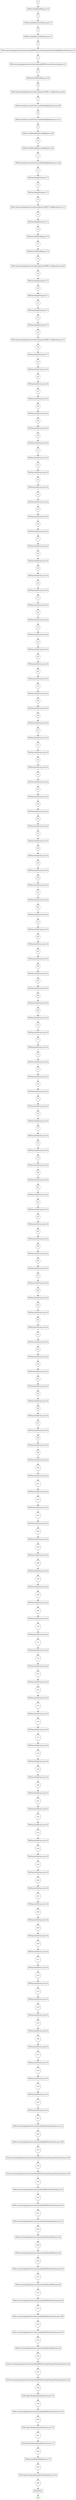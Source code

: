 digraph jpf_state_space {
/* searchAdvanced(0, Thd0:java/util/AbstractCollection.java:37, true) */
/* searchAdvanced(1, Thd0:java/util/HashMap.java:79, true) */
  st0 -> tr0;
  tr0 [label="Thd0:java/util/HashMap.java:79",shape=box]
  tr0 -> st1;  st0 [label="0",shape=circle,color=black];
/* searchAdvanced(2, Thd0:java/util/AbstractCollection.java:37, true) */
  st1 -> tr1;
  tr1 [label="Thd0:java/util/AbstractCollection.java:37",shape=box]
  tr1 -> st2;  st1 [label="1",shape=circle,color=black];
/* searchAdvanced(3, Thd0:java/util/AbstractCollection.java:37, true) */
  st2 -> tr2;
  tr2 [label="Thd0:java/util/AbstractCollection.java:37",shape=box]
  tr2 -> st3;  st2 [label="2",shape=circle,color=black];
/* searchAdvanced(4, Thd0:com/sun/org/apache/xerces/internal/impl/XMLDocumentFragmentScannerImpl$ElementStack2.java:45, true) */
  st3 -> tr3;
  tr3 [label="Thd0:com/sun/org/apache/xerces/internal/impl/XMLDocumentFragmentScannerImpl$ElementStack2.java:45",shape=box]
  tr3 -> st4;  st3 [label="3",shape=circle,color=black];
/* searchAdvanced(5, Thd0:com/sun/org/apache/xerces/internal/impl/XMLDocumentScannerImpl.java:31, true) */
  st4 -> tr4;
  tr4 [label="Thd0:com/sun/org/apache/xerces/internal/impl/XMLDocumentScannerImpl.java:31",shape=box]
  tr4 -> st5;  st4 [label="4",shape=circle,color=black];
/* searchAdvanced(6, Thd0:java/util/HashMap.java:102, true) */
  st5 -> tr5;
  tr5 [label="Thd0:java/util/HashMap.java:102",shape=box]
  tr5 -> st6;  st5 [label="5",shape=circle,color=black];
/* searchAdvanced(7, Thd0:com/sun/org/apache/xerces/internal/parsers/XML11Configuration.java:95, true) */
  st6 -> tr6;
  tr6 [label="Thd0:com/sun/org/apache/xerces/internal/parsers/XML11Configuration.java:95",shape=box]
  tr6 -> st7;  st6 [label="6",shape=circle,color=black];
/* searchAdvanced(8, Thd0:java/util/concurrent/ConcurrentHashMap$Segment.java:228, true) */
  st7 -> tr7;
  tr7 [label="Thd0:java/util/concurrent/ConcurrentHashMap$Segment.java:228",shape=box]
  tr7 -> st8;  st7 [label="7",shape=circle,color=black];
/* searchAdvanced(9, Thd0:java/util/concurrent/ConcurrentHashMap$Segment.java:121, true) */
  st8 -> tr8;
  tr8 [label="Thd0:java/util/concurrent/ConcurrentHashMap$Segment.java:121",shape=box]
  tr8 -> st9;  st8 [label="8",shape=circle,color=black];
/* searchAdvanced(10, Thd0:sun/util/locale/BaseLocale$Key.java:106, true) */
  st9 -> tr9;
  tr9 [label="Thd0:sun/util/locale/BaseLocale$Key.java:106",shape=box]
  tr9 -> st10;  st9 [label="9",shape=circle,color=black];
/* searchAdvanced(11, Thd0:sun/util/locale/BaseLocale$Key.java:106, true) */
  st10 -> tr10;
  tr10 [label="Thd0:sun/util/locale/BaseLocale$Key.java:106",shape=box]
  tr10 -> st11;  st10 [label="10",shape=circle,color=black];
/* searchAdvanced(12, Thd0:java/util/concurrent/ConcurrentHashMap$Segment.java:228, true) */
  st11 -> tr11;
  tr11 [label="Thd0:java/util/concurrent/ConcurrentHashMap$Segment.java:228",shape=box]
  tr11 -> st12;  st11 [label="11",shape=circle,color=black];
/* searchAdvanced(13, Thd0:java/lang/String.java:71, true) */
  st12 -> tr12;
  tr12 [label="Thd0:java/lang/String.java:71",shape=box]
  tr12 -> st13;  st12 [label="12",shape=circle,color=black];
/* searchAdvanced(14, Thd0:java/lang/String.java:71, true) */
  st13 -> tr13;
  tr13 [label="Thd0:java/lang/String.java:71",shape=box]
  tr13 -> st14;  st13 [label="13",shape=circle,color=black];
/* searchAdvanced(15, Thd0:com/sun/org/apache/xerces/internal/parsers/XML11Configuration.java:111, true) */
  st14 -> tr14;
  tr14 [label="Thd0:com/sun/org/apache/xerces/internal/parsers/XML11Configuration.java:111",shape=box]
  tr14 -> st15;  st14 [label="14",shape=circle,color=black];
/* searchAdvanced(16, Thd0:java/lang/String.java:71, true) */
  st15 -> tr15;
  tr15 [label="Thd0:java/lang/String.java:71",shape=box]
  tr15 -> st16;  st15 [label="15",shape=circle,color=black];
/* searchAdvanced(17, Thd0:java/util/HashMap.java:74, true) */
  st16 -> tr16;
  tr16 [label="Thd0:java/util/HashMap.java:74",shape=box]
  tr16 -> st17;  st16 [label="16",shape=circle,color=black];
/* searchAdvanced(18, Thd0:java/util/HashMap.java:74, true) */
  st17 -> tr17;
  tr17 [label="Thd0:java/util/HashMap.java:74",shape=box]
  tr17 -> st18;  st17 [label="17",shape=circle,color=black];
/* searchAdvanced(19, Thd0:com/sun/org/apache/xerces/internal/parsers/XML11Configuration.java:65, true) */
  st18 -> tr18;
  tr18 [label="Thd0:com/sun/org/apache/xerces/internal/parsers/XML11Configuration.java:65",shape=box]
  tr18 -> st19;  st18 [label="18",shape=circle,color=black];
/* searchAdvanced(20, Thd0:java/lang/String.java:71, true) */
  st19 -> tr19;
  tr19 [label="Thd0:java/lang/String.java:71",shape=box]
  tr19 -> st20;  st19 [label="19",shape=circle,color=black];
/* searchAdvanced(21, Thd0:java/lang/String.java:71, true) */
  st20 -> tr20;
  tr20 [label="Thd0:java/lang/String.java:71",shape=box]
  tr20 -> st21;  st20 [label="20",shape=circle,color=black];
/* searchAdvanced(22, Thd0:java/lang/String.java:71, true) */
  st21 -> tr21;
  tr21 [label="Thd0:java/lang/String.java:71",shape=box]
  tr21 -> st22;  st21 [label="21",shape=circle,color=black];
/* searchAdvanced(23, Thd0:java/lang/String.java:71, true) */
  st22 -> tr22;
  tr22 [label="Thd0:java/lang/String.java:71",shape=box]
  tr22 -> st23;  st22 [label="22",shape=circle,color=black];
/* searchAdvanced(24, Thd0:com/sun/org/apache/xerces/internal/parsers/XML11Configuration.java:37, true) */
  st23 -> tr23;
  tr23 [label="Thd0:com/sun/org/apache/xerces/internal/parsers/XML11Configuration.java:37",shape=box]
  tr23 -> st24;  st23 [label="23",shape=circle,color=black];
/* searchAdvanced(25, Thd0:java/lang/String.java:71, true) */
  st24 -> tr24;
  tr24 [label="Thd0:java/lang/String.java:71",shape=box]
  tr24 -> st25;  st24 [label="24",shape=circle,color=black];
/* searchAdvanced(26, Thd0:java/util/Arrays.java:24, true) */
  st25 -> tr25;
  tr25 [label="Thd0:java/util/Arrays.java:24",shape=box]
  tr25 -> st26;  st25 [label="25",shape=circle,color=black];
/* searchAdvanced(27, Thd0:java/util/Arrays.java:24, true) */
  st26 -> tr26;
  tr26 [label="Thd0:java/util/Arrays.java:24",shape=box]
  tr26 -> st27;  st26 [label="26",shape=circle,color=black];
/* searchAdvanced(28, Thd0:java/util/Arrays.java:24, true) */
  st27 -> tr27;
  tr27 [label="Thd0:java/util/Arrays.java:24",shape=box]
  tr27 -> st28;  st27 [label="27",shape=circle,color=black];
/* searchAdvanced(29, Thd0:java/util/Arrays.java:24, true) */
  st28 -> tr28;
  tr28 [label="Thd0:java/util/Arrays.java:24",shape=box]
  tr28 -> st29;  st28 [label="28",shape=circle,color=black];
/* searchAdvanced(30, Thd0:java/util/Arrays.java:24, true) */
  st29 -> tr29;
  tr29 [label="Thd0:java/util/Arrays.java:24",shape=box]
  tr29 -> st30;  st29 [label="29",shape=circle,color=black];
/* searchAdvanced(31, Thd0:java/util/Arrays.java:24, true) */
  st30 -> tr30;
  tr30 [label="Thd0:java/util/Arrays.java:24",shape=box]
  tr30 -> st31;  st30 [label="30",shape=circle,color=black];
/* searchAdvanced(32, Thd0:java/util/Arrays.java:24, true) */
  st31 -> tr31;
  tr31 [label="Thd0:java/util/Arrays.java:24",shape=box]
  tr31 -> st32;  st31 [label="31",shape=circle,color=black];
/* searchAdvanced(33, Thd0:java/util/Arrays.java:24, true) */
  st32 -> tr32;
  tr32 [label="Thd0:java/util/Arrays.java:24",shape=box]
  tr32 -> st33;  st32 [label="32",shape=circle,color=black];
/* searchAdvanced(34, Thd0:java/util/Arrays.java:24, true) */
  st33 -> tr33;
  tr33 [label="Thd0:java/util/Arrays.java:24",shape=box]
  tr33 -> st34;  st33 [label="33",shape=circle,color=black];
/* searchAdvanced(35, Thd0:java/util/Arrays.java:24, true) */
  st34 -> tr34;
  tr34 [label="Thd0:java/util/Arrays.java:24",shape=box]
  tr34 -> st35;  st34 [label="34",shape=circle,color=black];
/* searchAdvanced(36, Thd0:java/util/Arrays.java:24, true) */
  st35 -> tr35;
  tr35 [label="Thd0:java/util/Arrays.java:24",shape=box]
  tr35 -> st36;  st35 [label="35",shape=circle,color=black];
/* searchAdvanced(37, Thd0:java/util/Arrays.java:24, true) */
  st36 -> tr36;
  tr36 [label="Thd0:java/util/Arrays.java:24",shape=box]
  tr36 -> st37;  st36 [label="36",shape=circle,color=black];
/* searchAdvanced(38, Thd0:java/util/Arrays.java:24, true) */
  st37 -> tr37;
  tr37 [label="Thd0:java/util/Arrays.java:24",shape=box]
  tr37 -> st38;  st37 [label="37",shape=circle,color=black];
/* searchAdvanced(39, Thd0:java/util/Arrays.java:24, true) */
  st38 -> tr38;
  tr38 [label="Thd0:java/util/Arrays.java:24",shape=box]
  tr38 -> st39;  st38 [label="38",shape=circle,color=black];
/* searchAdvanced(40, Thd0:java/util/Arrays.java:24, true) */
  st39 -> tr39;
  tr39 [label="Thd0:java/util/Arrays.java:24",shape=box]
  tr39 -> st40;  st39 [label="39",shape=circle,color=black];
/* searchAdvanced(41, Thd0:java/util/Arrays.java:24, true) */
  st40 -> tr40;
  tr40 [label="Thd0:java/util/Arrays.java:24",shape=box]
  tr40 -> st41;  st40 [label="40",shape=circle,color=black];
/* searchAdvanced(42, Thd0:java/util/Arrays.java:24, true) */
  st41 -> tr41;
  tr41 [label="Thd0:java/util/Arrays.java:24",shape=box]
  tr41 -> st42;  st41 [label="41",shape=circle,color=black];
/* searchAdvanced(43, Thd0:java/util/Arrays.java:24, true) */
  st42 -> tr42;
  tr42 [label="Thd0:java/util/Arrays.java:24",shape=box]
  tr42 -> st43;  st42 [label="42",shape=circle,color=black];
/* searchAdvanced(44, Thd0:java/util/Arrays.java:24, true) */
  st43 -> tr43;
  tr43 [label="Thd0:java/util/Arrays.java:24",shape=box]
  tr43 -> st44;  st43 [label="43",shape=circle,color=black];
/* searchAdvanced(45, Thd0:java/util/Arrays.java:24, true) */
  st44 -> tr44;
  tr44 [label="Thd0:java/util/Arrays.java:24",shape=box]
  tr44 -> st45;  st44 [label="44",shape=circle,color=black];
/* searchAdvanced(46, Thd0:java/util/Arrays.java:24, true) */
  st45 -> tr45;
  tr45 [label="Thd0:java/util/Arrays.java:24",shape=box]
  tr45 -> st46;  st45 [label="45",shape=circle,color=black];
/* searchAdvanced(47, Thd0:java/util/Arrays.java:24, true) */
  st46 -> tr46;
  tr46 [label="Thd0:java/util/Arrays.java:24",shape=box]
  tr46 -> st47;  st46 [label="46",shape=circle,color=black];
/* searchAdvanced(48, Thd0:java/util/Arrays.java:24, true) */
  st47 -> tr47;
  tr47 [label="Thd0:java/util/Arrays.java:24",shape=box]
  tr47 -> st48;  st47 [label="47",shape=circle,color=black];
/* searchAdvanced(49, Thd0:java/util/Arrays.java:24, true) */
  st48 -> tr48;
  tr48 [label="Thd0:java/util/Arrays.java:24",shape=box]
  tr48 -> st49;  st48 [label="48",shape=circle,color=black];
/* searchAdvanced(50, Thd0:java/util/Arrays.java:24, true) */
  st49 -> tr49;
  tr49 [label="Thd0:java/util/Arrays.java:24",shape=box]
  tr49 -> st50;  st49 [label="49",shape=circle,color=black];
/* searchAdvanced(51, Thd0:java/util/Arrays.java:24, true) */
  st50 -> tr50;
  tr50 [label="Thd0:java/util/Arrays.java:24",shape=box]
  tr50 -> st51;  st50 [label="50",shape=circle,color=black];
/* searchAdvanced(52, Thd0:java/util/Arrays.java:24, true) */
  st51 -> tr51;
  tr51 [label="Thd0:java/util/Arrays.java:24",shape=box]
  tr51 -> st52;  st51 [label="51",shape=circle,color=black];
/* searchAdvanced(53, Thd0:java/util/Arrays.java:24, true) */
  st52 -> tr52;
  tr52 [label="Thd0:java/util/Arrays.java:24",shape=box]
  tr52 -> st53;  st52 [label="52",shape=circle,color=black];
/* searchAdvanced(54, Thd0:java/util/Arrays.java:24, true) */
  st53 -> tr53;
  tr53 [label="Thd0:java/util/Arrays.java:24",shape=box]
  tr53 -> st54;  st53 [label="53",shape=circle,color=black];
/* searchAdvanced(55, Thd0:java/util/Arrays.java:24, true) */
  st54 -> tr54;
  tr54 [label="Thd0:java/util/Arrays.java:24",shape=box]
  tr54 -> st55;  st54 [label="54",shape=circle,color=black];
/* searchAdvanced(56, Thd0:java/util/Arrays.java:24, true) */
  st55 -> tr55;
  tr55 [label="Thd0:java/util/Arrays.java:24",shape=box]
  tr55 -> st56;  st55 [label="55",shape=circle,color=black];
/* searchAdvanced(57, Thd0:java/util/Arrays.java:24, true) */
  st56 -> tr56;
  tr56 [label="Thd0:java/util/Arrays.java:24",shape=box]
  tr56 -> st57;  st56 [label="56",shape=circle,color=black];
/* searchAdvanced(58, Thd0:java/util/Arrays.java:24, true) */
  st57 -> tr57;
  tr57 [label="Thd0:java/util/Arrays.java:24",shape=box]
  tr57 -> st58;  st57 [label="57",shape=circle,color=black];
/* searchAdvanced(59, Thd0:java/util/Arrays.java:24, true) */
  st58 -> tr58;
  tr58 [label="Thd0:java/util/Arrays.java:24",shape=box]
  tr58 -> st59;  st58 [label="58",shape=circle,color=black];
/* searchAdvanced(60, Thd0:java/util/Arrays.java:24, true) */
  st59 -> tr59;
  tr59 [label="Thd0:java/util/Arrays.java:24",shape=box]
  tr59 -> st60;  st59 [label="59",shape=circle,color=black];
/* searchAdvanced(61, Thd0:java/util/Arrays.java:24, true) */
  st60 -> tr60;
  tr60 [label="Thd0:java/util/Arrays.java:24",shape=box]
  tr60 -> st61;  st60 [label="60",shape=circle,color=black];
/* searchAdvanced(62, Thd0:java/util/Arrays.java:24, true) */
  st61 -> tr61;
  tr61 [label="Thd0:java/util/Arrays.java:24",shape=box]
  tr61 -> st62;  st61 [label="61",shape=circle,color=black];
/* searchAdvanced(63, Thd0:java/util/Arrays.java:24, true) */
  st62 -> tr62;
  tr62 [label="Thd0:java/util/Arrays.java:24",shape=box]
  tr62 -> st63;  st62 [label="62",shape=circle,color=black];
/* searchAdvanced(64, Thd0:java/util/Arrays.java:24, true) */
  st63 -> tr63;
  tr63 [label="Thd0:java/util/Arrays.java:24",shape=box]
  tr63 -> st64;  st63 [label="63",shape=circle,color=black];
/* searchAdvanced(65, Thd0:java/util/Arrays.java:24, true) */
  st64 -> tr64;
  tr64 [label="Thd0:java/util/Arrays.java:24",shape=box]
  tr64 -> st65;  st64 [label="64",shape=circle,color=black];
/* searchAdvanced(66, Thd0:java/util/Arrays.java:24, true) */
  st65 -> tr65;
  tr65 [label="Thd0:java/util/Arrays.java:24",shape=box]
  tr65 -> st66;  st65 [label="65",shape=circle,color=black];
/* searchAdvanced(67, Thd0:java/util/Arrays.java:24, true) */
  st66 -> tr66;
  tr66 [label="Thd0:java/util/Arrays.java:24",shape=box]
  tr66 -> st67;  st66 [label="66",shape=circle,color=black];
/* searchAdvanced(68, Thd0:java/util/Arrays.java:24, true) */
  st67 -> tr67;
  tr67 [label="Thd0:java/util/Arrays.java:24",shape=box]
  tr67 -> st68;  st67 [label="67",shape=circle,color=black];
/* searchAdvanced(69, Thd0:java/util/Arrays.java:24, true) */
  st68 -> tr68;
  tr68 [label="Thd0:java/util/Arrays.java:24",shape=box]
  tr68 -> st69;  st68 [label="68",shape=circle,color=black];
/* searchAdvanced(70, Thd0:java/util/Arrays.java:24, true) */
  st69 -> tr69;
  tr69 [label="Thd0:java/util/Arrays.java:24",shape=box]
  tr69 -> st70;  st69 [label="69",shape=circle,color=black];
/* searchAdvanced(71, Thd0:java/util/Arrays.java:24, true) */
  st70 -> tr70;
  tr70 [label="Thd0:java/util/Arrays.java:24",shape=box]
  tr70 -> st71;  st70 [label="70",shape=circle,color=black];
/* searchAdvanced(72, Thd0:java/util/Arrays.java:24, true) */
  st71 -> tr71;
  tr71 [label="Thd0:java/util/Arrays.java:24",shape=box]
  tr71 -> st72;  st71 [label="71",shape=circle,color=black];
/* searchAdvanced(73, Thd0:java/util/Arrays.java:24, true) */
  st72 -> tr72;
  tr72 [label="Thd0:java/util/Arrays.java:24",shape=box]
  tr72 -> st73;  st72 [label="72",shape=circle,color=black];
/* searchAdvanced(74, Thd0:java/util/Arrays.java:24, true) */
  st73 -> tr73;
  tr73 [label="Thd0:java/util/Arrays.java:24",shape=box]
  tr73 -> st74;  st73 [label="73",shape=circle,color=black];
/* searchAdvanced(75, Thd0:java/util/Arrays.java:24, true) */
  st74 -> tr74;
  tr74 [label="Thd0:java/util/Arrays.java:24",shape=box]
  tr74 -> st75;  st74 [label="74",shape=circle,color=black];
/* searchAdvanced(76, Thd0:java/util/Arrays.java:24, true) */
  st75 -> tr75;
  tr75 [label="Thd0:java/util/Arrays.java:24",shape=box]
  tr75 -> st76;  st75 [label="75",shape=circle,color=black];
/* searchAdvanced(77, Thd0:java/util/Arrays.java:24, true) */
  st76 -> tr76;
  tr76 [label="Thd0:java/util/Arrays.java:24",shape=box]
  tr76 -> st77;  st76 [label="76",shape=circle,color=black];
/* searchAdvanced(78, Thd0:java/util/Arrays.java:24, true) */
  st77 -> tr77;
  tr77 [label="Thd0:java/util/Arrays.java:24",shape=box]
  tr77 -> st78;  st77 [label="77",shape=circle,color=black];
/* searchAdvanced(79, Thd0:java/util/Arrays.java:24, true) */
  st78 -> tr78;
  tr78 [label="Thd0:java/util/Arrays.java:24",shape=box]
  tr78 -> st79;  st78 [label="78",shape=circle,color=black];
/* searchAdvanced(80, Thd0:java/util/Arrays.java:24, true) */
  st79 -> tr79;
  tr79 [label="Thd0:java/util/Arrays.java:24",shape=box]
  tr79 -> st80;  st79 [label="79",shape=circle,color=black];
/* searchAdvanced(81, Thd0:java/util/Arrays.java:24, true) */
  st80 -> tr80;
  tr80 [label="Thd0:java/util/Arrays.java:24",shape=box]
  tr80 -> st81;  st80 [label="80",shape=circle,color=black];
/* searchAdvanced(82, Thd0:java/util/Arrays.java:24, true) */
  st81 -> tr81;
  tr81 [label="Thd0:java/util/Arrays.java:24",shape=box]
  tr81 -> st82;  st81 [label="81",shape=circle,color=black];
/* searchAdvanced(83, Thd0:java/util/Arrays.java:24, true) */
  st82 -> tr82;
  tr82 [label="Thd0:java/util/Arrays.java:24",shape=box]
  tr82 -> st83;  st82 [label="82",shape=circle,color=black];
/* searchAdvanced(84, Thd0:java/util/Arrays.java:24, true) */
  st83 -> tr83;
  tr83 [label="Thd0:java/util/Arrays.java:24",shape=box]
  tr83 -> st84;  st83 [label="83",shape=circle,color=black];
/* searchAdvanced(85, Thd0:java/util/Arrays.java:24, true) */
  st84 -> tr84;
  tr84 [label="Thd0:java/util/Arrays.java:24",shape=box]
  tr84 -> st85;  st84 [label="84",shape=circle,color=black];
/* searchAdvanced(86, Thd0:java/util/Arrays.java:24, true) */
  st85 -> tr85;
  tr85 [label="Thd0:java/util/Arrays.java:24",shape=box]
  tr85 -> st86;  st85 [label="85",shape=circle,color=black];
/* searchAdvanced(87, Thd0:java/util/Arrays.java:24, true) */
  st86 -> tr86;
  tr86 [label="Thd0:java/util/Arrays.java:24",shape=box]
  tr86 -> st87;  st86 [label="86",shape=circle,color=black];
/* searchAdvanced(88, Thd0:java/util/Arrays.java:24, true) */
  st87 -> tr87;
  tr87 [label="Thd0:java/util/Arrays.java:24",shape=box]
  tr87 -> st88;  st87 [label="87",shape=circle,color=black];
/* searchAdvanced(89, Thd0:java/util/Arrays.java:24, true) */
  st88 -> tr88;
  tr88 [label="Thd0:java/util/Arrays.java:24",shape=box]
  tr88 -> st89;  st88 [label="88",shape=circle,color=black];
/* searchAdvanced(90, Thd0:java/util/Arrays.java:24, true) */
  st89 -> tr89;
  tr89 [label="Thd0:java/util/Arrays.java:24",shape=box]
  tr89 -> st90;  st89 [label="89",shape=circle,color=black];
/* searchAdvanced(91, Thd0:java/util/Arrays.java:24, true) */
  st90 -> tr90;
  tr90 [label="Thd0:java/util/Arrays.java:24",shape=box]
  tr90 -> st91;  st90 [label="90",shape=circle,color=black];
/* searchAdvanced(92, Thd0:java/util/Arrays.java:24, true) */
  st91 -> tr91;
  tr91 [label="Thd0:java/util/Arrays.java:24",shape=box]
  tr91 -> st92;  st91 [label="91",shape=circle,color=black];
/* searchAdvanced(93, Thd0:java/util/Arrays.java:24, true) */
  st92 -> tr92;
  tr92 [label="Thd0:java/util/Arrays.java:24",shape=box]
  tr92 -> st93;  st92 [label="92",shape=circle,color=black];
/* searchAdvanced(94, Thd0:java/util/Arrays.java:24, true) */
  st93 -> tr93;
  tr93 [label="Thd0:java/util/Arrays.java:24",shape=box]
  tr93 -> st94;  st93 [label="93",shape=circle,color=black];
/* searchAdvanced(95, Thd0:java/util/Arrays.java:24, true) */
  st94 -> tr94;
  tr94 [label="Thd0:java/util/Arrays.java:24",shape=box]
  tr94 -> st95;  st94 [label="94",shape=circle,color=black];
/* searchAdvanced(96, Thd0:java/util/Arrays.java:24, true) */
  st95 -> tr95;
  tr95 [label="Thd0:java/util/Arrays.java:24",shape=box]
  tr95 -> st96;  st95 [label="95",shape=circle,color=black];
/* searchAdvanced(97, Thd0:java/util/Arrays.java:24, true) */
  st96 -> tr96;
  tr96 [label="Thd0:java/util/Arrays.java:24",shape=box]
  tr96 -> st97;  st96 [label="96",shape=circle,color=black];
/* searchAdvanced(98, Thd0:java/util/Arrays.java:24, true) */
  st97 -> tr97;
  tr97 [label="Thd0:java/util/Arrays.java:24",shape=box]
  tr97 -> st98;  st97 [label="97",shape=circle,color=black];
/* searchAdvanced(99, Thd0:java/util/Arrays.java:24, true) */
  st98 -> tr98;
  tr98 [label="Thd0:java/util/Arrays.java:24",shape=box]
  tr98 -> st99;  st98 [label="98",shape=circle,color=black];
/* searchAdvanced(100, Thd0:java/util/Arrays.java:24, true) */
  st99 -> tr99;
  tr99 [label="Thd0:java/util/Arrays.java:24",shape=box]
  tr99 -> st100;  st99 [label="99",shape=circle,color=black];
/* searchAdvanced(101, Thd0:java/util/Arrays.java:24, true) */
  st100 -> tr100;
  tr100 [label="Thd0:java/util/Arrays.java:24",shape=box]
  tr100 -> st101;  st100 [label="100",shape=circle,color=black];
/* searchAdvanced(102, Thd0:java/util/Arrays.java:24, true) */
  st101 -> tr101;
  tr101 [label="Thd0:java/util/Arrays.java:24",shape=box]
  tr101 -> st102;  st101 [label="101",shape=circle,color=black];
/* searchAdvanced(103, Thd0:java/util/Arrays.java:24, true) */
  st102 -> tr102;
  tr102 [label="Thd0:java/util/Arrays.java:24",shape=box]
  tr102 -> st103;  st102 [label="102",shape=circle,color=black];
/* searchAdvanced(104, Thd0:java/util/Arrays.java:24, true) */
  st103 -> tr103;
  tr103 [label="Thd0:java/util/Arrays.java:24",shape=box]
  tr103 -> st104;  st103 [label="103",shape=circle,color=black];
/* searchAdvanced(105, Thd0:java/util/Arrays.java:24, true) */
  st104 -> tr104;
  tr104 [label="Thd0:java/util/Arrays.java:24",shape=box]
  tr104 -> st105;  st104 [label="104",shape=circle,color=black];
/* searchAdvanced(106, Thd0:java/util/Arrays.java:24, true) */
  st105 -> tr105;
  tr105 [label="Thd0:java/util/Arrays.java:24",shape=box]
  tr105 -> st106;  st105 [label="105",shape=circle,color=black];
/* searchAdvanced(107, Thd0:java/util/Arrays.java:24, true) */
  st106 -> tr106;
  tr106 [label="Thd0:java/util/Arrays.java:24",shape=box]
  tr106 -> st107;  st106 [label="106",shape=circle,color=black];
/* searchAdvanced(108, Thd0:java/util/Arrays.java:24, true) */
  st107 -> tr107;
  tr107 [label="Thd0:java/util/Arrays.java:24",shape=box]
  tr107 -> st108;  st107 [label="107",shape=circle,color=black];
/* searchAdvanced(109, Thd0:java/util/Arrays.java:24, true) */
  st108 -> tr108;
  tr108 [label="Thd0:java/util/Arrays.java:24",shape=box]
  tr108 -> st109;  st108 [label="108",shape=circle,color=black];
/* searchAdvanced(110, Thd0:java/util/Arrays.java:24, true) */
  st109 -> tr109;
  tr109 [label="Thd0:java/util/Arrays.java:24",shape=box]
  tr109 -> st110;  st109 [label="109",shape=circle,color=black];
/* searchAdvanced(111, Thd0:java/util/Arrays.java:24, true) */
  st110 -> tr110;
  tr110 [label="Thd0:java/util/Arrays.java:24",shape=box]
  tr110 -> st111;  st110 [label="110",shape=circle,color=black];
/* searchAdvanced(112, Thd0:java/util/Arrays.java:24, true) */
  st111 -> tr111;
  tr111 [label="Thd0:java/util/Arrays.java:24",shape=box]
  tr111 -> st112;  st111 [label="111",shape=circle,color=black];
/* searchAdvanced(113, Thd0:java/util/Arrays.java:24, true) */
  st112 -> tr112;
  tr112 [label="Thd0:java/util/Arrays.java:24",shape=box]
  tr112 -> st113;  st112 [label="112",shape=circle,color=black];
/* searchAdvanced(114, Thd0:java/util/Arrays.java:24, true) */
  st113 -> tr113;
  tr113 [label="Thd0:java/util/Arrays.java:24",shape=box]
  tr113 -> st114;  st113 [label="113",shape=circle,color=black];
/* searchAdvanced(115, Thd0:java/util/Arrays.java:24, true) */
  st114 -> tr114;
  tr114 [label="Thd0:java/util/Arrays.java:24",shape=box]
  tr114 -> st115;  st114 [label="114",shape=circle,color=black];
/* searchAdvanced(116, Thd0:java/util/Arrays.java:24, true) */
  st115 -> tr115;
  tr115 [label="Thd0:java/util/Arrays.java:24",shape=box]
  tr115 -> st116;  st115 [label="115",shape=circle,color=black];
/* searchAdvanced(117, Thd0:java/util/Arrays.java:24, true) */
  st116 -> tr116;
  tr116 [label="Thd0:java/util/Arrays.java:24",shape=box]
  tr116 -> st117;  st116 [label="116",shape=circle,color=black];
/* searchAdvanced(118, Thd0:java/util/Arrays.java:24, true) */
  st117 -> tr117;
  tr117 [label="Thd0:java/util/Arrays.java:24",shape=box]
  tr117 -> st118;  st117 [label="117",shape=circle,color=black];
/* searchAdvanced(119, Thd0:java/util/Arrays.java:24, true) */
  st118 -> tr118;
  tr118 [label="Thd0:java/util/Arrays.java:24",shape=box]
  tr118 -> st119;  st118 [label="118",shape=circle,color=black];
/* searchAdvanced(120, Thd0:java/util/Arrays.java:24, true) */
  st119 -> tr119;
  tr119 [label="Thd0:java/util/Arrays.java:24",shape=box]
  tr119 -> st120;  st119 [label="119",shape=circle,color=black];
/* searchAdvanced(121, Thd0:java/util/Arrays.java:24, true) */
  st120 -> tr120;
  tr120 [label="Thd0:java/util/Arrays.java:24",shape=box]
  tr120 -> st121;  st120 [label="120",shape=circle,color=black];
/* searchAdvanced(122, Thd0:java/util/Arrays.java:24, true) */
  st121 -> tr121;
  tr121 [label="Thd0:java/util/Arrays.java:24",shape=box]
  tr121 -> st122;  st121 [label="121",shape=circle,color=black];
/* searchAdvanced(123, Thd0:java/util/Arrays.java:24, true) */
  st122 -> tr122;
  tr122 [label="Thd0:java/util/Arrays.java:24",shape=box]
  tr122 -> st123;  st122 [label="122",shape=circle,color=black];
/* searchAdvanced(124, Thd0:java/util/Arrays.java:24, true) */
  st123 -> tr123;
  tr123 [label="Thd0:java/util/Arrays.java:24",shape=box]
  tr123 -> st124;  st123 [label="123",shape=circle,color=black];
/* searchAdvanced(125, Thd0:java/util/Arrays.java:24, true) */
  st124 -> tr124;
  tr124 [label="Thd0:java/util/Arrays.java:24",shape=box]
  tr124 -> st125;  st124 [label="124",shape=circle,color=black];
/* searchAdvanced(126, Thd0:java/util/Arrays.java:24, true) */
  st125 -> tr125;
  tr125 [label="Thd0:java/util/Arrays.java:24",shape=box]
  tr125 -> st126;  st125 [label="125",shape=circle,color=black];
/* searchAdvanced(127, Thd0:java/util/Arrays.java:24, true) */
  st126 -> tr126;
  tr126 [label="Thd0:java/util/Arrays.java:24",shape=box]
  tr126 -> st127;  st126 [label="126",shape=circle,color=black];
/* searchAdvanced(128, Thd0:java/util/Arrays.java:24, true) */
  st127 -> tr127;
  tr127 [label="Thd0:java/util/Arrays.java:24",shape=box]
  tr127 -> st128;  st127 [label="127",shape=circle,color=black];
/* searchAdvanced(129, Thd0:java/util/Arrays.java:24, true) */
  st128 -> tr128;
  tr128 [label="Thd0:java/util/Arrays.java:24",shape=box]
  tr128 -> st129;  st128 [label="128",shape=circle,color=black];
/* searchAdvanced(130, Thd0:java/util/Arrays.java:24, true) */
  st129 -> tr129;
  tr129 [label="Thd0:java/util/Arrays.java:24",shape=box]
  tr129 -> st130;  st129 [label="129",shape=circle,color=black];
/* searchAdvanced(131, Thd0:java/util/Arrays.java:24, true) */
  st130 -> tr130;
  tr130 [label="Thd0:java/util/Arrays.java:24",shape=box]
  tr130 -> st131;  st130 [label="130",shape=circle,color=black];
/* searchAdvanced(132, Thd0:java/util/Arrays.java:24, true) */
  st131 -> tr131;
  tr131 [label="Thd0:java/util/Arrays.java:24",shape=box]
  tr131 -> st132;  st131 [label="131",shape=circle,color=black];
/* searchAdvanced(133, Thd0:java/util/Arrays.java:24, true) */
  st132 -> tr132;
  tr132 [label="Thd0:java/util/Arrays.java:24",shape=box]
  tr132 -> st133;  st132 [label="132",shape=circle,color=black];
/* searchAdvanced(134, Thd0:java/util/Arrays.java:24, true) */
  st133 -> tr133;
  tr133 [label="Thd0:java/util/Arrays.java:24",shape=box]
  tr133 -> st134;  st133 [label="133",shape=circle,color=black];
/* searchAdvanced(135, Thd0:java/util/Arrays.java:24, true) */
  st134 -> tr134;
  tr134 [label="Thd0:java/util/Arrays.java:24",shape=box]
  tr134 -> st135;  st134 [label="134",shape=circle,color=black];
/* searchAdvanced(136, Thd0:java/util/Arrays.java:24, true) */
  st135 -> tr135;
  tr135 [label="Thd0:java/util/Arrays.java:24",shape=box]
  tr135 -> st136;  st135 [label="135",shape=circle,color=black];
/* searchAdvanced(137, Thd0:java/util/Arrays.java:24, true) */
  st136 -> tr136;
  tr136 [label="Thd0:java/util/Arrays.java:24",shape=box]
  tr136 -> st137;  st136 [label="136",shape=circle,color=black];
/* searchAdvanced(138, Thd0:java/util/Arrays.java:24, true) */
  st137 -> tr137;
  tr137 [label="Thd0:java/util/Arrays.java:24",shape=box]
  tr137 -> st138;  st137 [label="137",shape=circle,color=black];
/* searchAdvanced(139, Thd0:java/util/Arrays.java:24, true) */
  st138 -> tr138;
  tr138 [label="Thd0:java/util/Arrays.java:24",shape=box]
  tr138 -> st139;  st138 [label="138",shape=circle,color=black];
/* searchAdvanced(140, Thd0:java/util/Arrays.java:24, true) */
  st139 -> tr139;
  tr139 [label="Thd0:java/util/Arrays.java:24",shape=box]
  tr139 -> st140;  st139 [label="139",shape=circle,color=black];
/* searchAdvanced(141, Thd0:java/util/Arrays.java:24, true) */
  st140 -> tr140;
  tr140 [label="Thd0:java/util/Arrays.java:24",shape=box]
  tr140 -> st141;  st140 [label="140",shape=circle,color=black];
/* searchAdvanced(142, Thd0:com/sun/org/apache/xerces/internal/util/NamespaceSupport.java:33, true) */
  st141 -> tr141;
  tr141 [label="Thd0:com/sun/org/apache/xerces/internal/util/NamespaceSupport.java:33",shape=box]
  tr141 -> st142;  st141 [label="141",shape=circle,color=black];
/* searchAdvanced(143, Thd0:com/sun/org/apache/xerces/internal/impl/XMLEntityScanner.java:380, true) */
  st142 -> tr142;
  tr142 [label="Thd0:com/sun/org/apache/xerces/internal/impl/XMLEntityScanner.java:380",shape=box]
  tr142 -> st143;  st142 [label="142",shape=circle,color=black];
/* searchAdvanced(144, Thd0:com/sun/org/apache/xerces/internal/impl/XMLDocumentFragmentScannerImpl.java:249, true) */
  st143 -> tr143;
  tr143 [label="Thd0:com/sun/org/apache/xerces/internal/impl/XMLDocumentFragmentScannerImpl.java:249",shape=box]
  tr143 -> st144;  st143 [label="143",shape=circle,color=black];
/* searchAdvanced(145, Thd0:com/sun/org/apache/xerces/internal/impl/XMLDocumentFragmentScannerImpl.java:249, true) */
  st144 -> tr144;
  tr144 [label="Thd0:com/sun/org/apache/xerces/internal/impl/XMLDocumentFragmentScannerImpl.java:249",shape=box]
  tr144 -> st145;  st144 [label="144",shape=circle,color=black];
/* searchAdvanced(146, Thd0:com/sun/org/apache/xerces/internal/util/XMLAttributesImpl.java:46, true) */
  st145 -> tr145;
  tr145 [label="Thd0:com/sun/org/apache/xerces/internal/util/XMLAttributesImpl.java:46",shape=box]
  tr145 -> st146;  st145 [label="145",shape=circle,color=black];
/* searchAdvanced(147, Thd0:com/sun/org/apache/xerces/internal/impl/XMLEntityScanner.java:632, true) */
  st146 -> tr146;
  tr146 [label="Thd0:com/sun/org/apache/xerces/internal/impl/XMLEntityScanner.java:632",shape=box]
  tr146 -> st147;  st146 [label="146",shape=circle,color=black];
/* searchAdvanced(148, Thd0:com/sun/org/apache/xerces/internal/util/NamespaceSupport.java:33, true) */
  st147 -> tr147;
  tr147 [label="Thd0:com/sun/org/apache/xerces/internal/util/NamespaceSupport.java:33",shape=box]
  tr147 -> st148;  st147 [label="147",shape=circle,color=black];
/* searchAdvanced(149, Thd0:com/sun/org/apache/xerces/internal/util/SymbolTable.java:29, true) */
  st148 -> tr148;
  tr148 [label="Thd0:com/sun/org/apache/xerces/internal/util/SymbolTable.java:29",shape=box]
  tr148 -> st149;  st148 [label="148",shape=circle,color=black];
/* searchAdvanced(150, Thd0:com/sun/org/apache/xerces/internal/util/SymbolTable.java:84, true) */
  st149 -> tr149;
  tr149 [label="Thd0:com/sun/org/apache/xerces/internal/util/SymbolTable.java:84",shape=box]
  tr149 -> st150;  st149 [label="149",shape=circle,color=black];
/* searchAdvanced(151, Thd0:com/sun/org/apache/xerces/internal/impl/XMLEntityScanner.java:632, true) */
  st150 -> tr150;
  tr150 [label="Thd0:com/sun/org/apache/xerces/internal/impl/XMLEntityScanner.java:632",shape=box]
  tr150 -> st151;  st150 [label="150",shape=circle,color=black];
/* searchAdvanced(152, Thd0:com/sun/org/apache/xerces/internal/util/SymbolTable.java:84, true) */
  st151 -> tr151;
  tr151 [label="Thd0:com/sun/org/apache/xerces/internal/util/SymbolTable.java:84",shape=box]
  tr151 -> st152;  st151 [label="151",shape=circle,color=black];
/* searchAdvanced(153, Thd0:com/sun/org/apache/xerces/internal/impl/XMLEntityScanner.java:68, true) */
  st152 -> tr152;
  tr152 [label="Thd0:com/sun/org/apache/xerces/internal/impl/XMLEntityScanner.java:68",shape=box]
  tr152 -> st153;  st152 [label="152",shape=circle,color=black];
/* searchAdvanced(154, Thd0:com/sun/org/apache/xerces/internal/impl/XMLEntityScanner.java:380, true) */
  st153 -> tr153;
  tr153 [label="Thd0:com/sun/org/apache/xerces/internal/impl/XMLEntityScanner.java:380",shape=box]
  tr153 -> st154;  st153 [label="153",shape=circle,color=black];
/* searchAdvanced(155, Thd0:com/sun/org/apache/xerces/internal/impl/XMLEntityScanner.java:632, true) */
  st154 -> tr154;
  tr154 [label="Thd0:com/sun/org/apache/xerces/internal/impl/XMLEntityScanner.java:632",shape=box]
  tr154 -> st155;  st154 [label="154",shape=circle,color=black];
/* searchAdvanced(156, Thd0:com/sun/org/apache/xerces/internal/util/SymbolTable.java:29, true) */
  st155 -> tr155;
  tr155 [label="Thd0:com/sun/org/apache/xerces/internal/util/SymbolTable.java:29",shape=box]
  tr155 -> st156;  st155 [label="155",shape=circle,color=black];
/* searchAdvanced(157, Thd0:com/sun/org/apache/xerces/internal/impl/XMLDocumentFragmentScannerImpl.java:249, true) */
  st156 -> tr156;
  tr156 [label="Thd0:com/sun/org/apache/xerces/internal/impl/XMLDocumentFragmentScannerImpl.java:249",shape=box]
  tr156 -> st157;  st156 [label="156",shape=circle,color=black];
/* searchAdvanced(158, Thd0:com/sun/org/apache/xerces/internal/impl/XMLDocumentFragmentScannerImpl.java:249, true) */
  st157 -> tr157;
  tr157 [label="Thd0:com/sun/org/apache/xerces/internal/impl/XMLDocumentFragmentScannerImpl.java:249",shape=box]
  tr157 -> st158;  st157 [label="157",shape=circle,color=black];
/* searchAdvanced(159, Thd0:org/csrdu/apex/policy/Expression.java:75, true) */
  st158 -> tr158;
  tr158 [label="Thd0:org/csrdu/apex/policy/Expression.java:75",shape=box]
  tr158 -> st159;  st158 [label="158",shape=circle,color=black];
/* searchAdvanced(160, Thd0:com/sun/org/apache/xerces/internal/impl/XMLEntityScanner.java:524, true) */
  st159 -> tr159;
  tr159 [label="Thd0:com/sun/org/apache/xerces/internal/impl/XMLEntityScanner.java:524",shape=box]
  tr159 -> st160;  st159 [label="159",shape=circle,color=black];
/* searchAdvanced(161, Thd0:org/csrdu/apex/policy/Expression.java:75, true) */
  st160 -> tr160;
  tr160 [label="Thd0:org/csrdu/apex/policy/Expression.java:75",shape=box]
  tr160 -> st161;  st160 [label="160",shape=circle,color=black];
/* searchAdvanced(162, Thd0:org/csrdu/apex/policy/Expression.java:151, true) */
  st161 -> tr161;
  tr161 [label="Thd0:org/csrdu/apex/policy/Expression.java:151",shape=box]
  tr161 -> st162;  st161 [label="161",shape=circle,color=black];
/* searchAdvanced(163, Thd0:java/io/BufferedReader.java:172, true) */
  st162 -> tr162;
  tr162 [label="Thd0:java/io/BufferedReader.java:172",shape=box]
  tr162 -> st163;  st162 [label="162",shape=circle,color=black];
/* searchAdvanced(164, Thd0:org/csrdu/apex/policy/ApexPackagePolicy.java:332, true) */
  st163 -> tr163;
  tr163 [label="Thd0:org/csrdu/apex/policy/ApexPackagePolicy.java:332",shape=box]
  tr163 -> st164;  st163 [label="163",shape=circle,color=black];
/* searchAdvanced(165, Thd0:[VM]:3, false) */
  st164 -> tr164;
  tr164 [label="Thd0:[VM]:3",shape=box]
  tr164 -> st165;  st164 [label="164",shape=circle,color=black];
  st165 [label="165",shape=egg,color=green];
/* searchBacktracked(gov.nasa.jpf.listener.StateSpaceDot$StateInformation@16fb9fd) */
/* searchBacktracked(gov.nasa.jpf.listener.StateSpaceDot$StateInformation@16fb9fd) */
/* searchBacktracked(gov.nasa.jpf.listener.StateSpaceDot$StateInformation@16fb9fd) */
/* searchBacktracked(gov.nasa.jpf.listener.StateSpaceDot$StateInformation@16fb9fd) */
/* searchBacktracked(gov.nasa.jpf.listener.StateSpaceDot$StateInformation@16fb9fd) */
/* searchBacktracked(gov.nasa.jpf.listener.StateSpaceDot$StateInformation@16fb9fd) */
/* searchBacktracked(gov.nasa.jpf.listener.StateSpaceDot$StateInformation@16fb9fd) */
/* searchBacktracked(gov.nasa.jpf.listener.StateSpaceDot$StateInformation@16fb9fd) */
/* searchBacktracked(gov.nasa.jpf.listener.StateSpaceDot$StateInformation@16fb9fd) */
/* searchBacktracked(gov.nasa.jpf.listener.StateSpaceDot$StateInformation@16fb9fd) */
/* searchBacktracked(gov.nasa.jpf.listener.StateSpaceDot$StateInformation@16fb9fd) */
/* searchBacktracked(gov.nasa.jpf.listener.StateSpaceDot$StateInformation@16fb9fd) */
/* searchBacktracked(gov.nasa.jpf.listener.StateSpaceDot$StateInformation@16fb9fd) */
/* searchBacktracked(gov.nasa.jpf.listener.StateSpaceDot$StateInformation@16fb9fd) */
/* searchBacktracked(gov.nasa.jpf.listener.StateSpaceDot$StateInformation@16fb9fd) */
/* searchBacktracked(gov.nasa.jpf.listener.StateSpaceDot$StateInformation@16fb9fd) */
/* searchBacktracked(gov.nasa.jpf.listener.StateSpaceDot$StateInformation@16fb9fd) */
/* searchBacktracked(gov.nasa.jpf.listener.StateSpaceDot$StateInformation@16fb9fd) */
/* searchBacktracked(gov.nasa.jpf.listener.StateSpaceDot$StateInformation@16fb9fd) */
/* searchBacktracked(gov.nasa.jpf.listener.StateSpaceDot$StateInformation@16fb9fd) */
/* searchBacktracked(gov.nasa.jpf.listener.StateSpaceDot$StateInformation@16fb9fd) */
/* searchBacktracked(gov.nasa.jpf.listener.StateSpaceDot$StateInformation@16fb9fd) */
/* searchBacktracked(gov.nasa.jpf.listener.StateSpaceDot$StateInformation@16fb9fd) */
/* searchBacktracked(gov.nasa.jpf.listener.StateSpaceDot$StateInformation@16fb9fd) */
/* searchBacktracked(gov.nasa.jpf.listener.StateSpaceDot$StateInformation@16fb9fd) */
/* searchBacktracked(gov.nasa.jpf.listener.StateSpaceDot$StateInformation@16fb9fd) */
/* searchBacktracked(gov.nasa.jpf.listener.StateSpaceDot$StateInformation@16fb9fd) */
/* searchBacktracked(gov.nasa.jpf.listener.StateSpaceDot$StateInformation@16fb9fd) */
/* searchBacktracked(gov.nasa.jpf.listener.StateSpaceDot$StateInformation@16fb9fd) */
/* searchBacktracked(gov.nasa.jpf.listener.StateSpaceDot$StateInformation@16fb9fd) */
/* searchBacktracked(gov.nasa.jpf.listener.StateSpaceDot$StateInformation@16fb9fd) */
/* searchBacktracked(gov.nasa.jpf.listener.StateSpaceDot$StateInformation@16fb9fd) */
/* searchBacktracked(gov.nasa.jpf.listener.StateSpaceDot$StateInformation@16fb9fd) */
/* searchBacktracked(gov.nasa.jpf.listener.StateSpaceDot$StateInformation@16fb9fd) */
/* searchBacktracked(gov.nasa.jpf.listener.StateSpaceDot$StateInformation@16fb9fd) */
/* searchBacktracked(gov.nasa.jpf.listener.StateSpaceDot$StateInformation@16fb9fd) */
/* searchBacktracked(gov.nasa.jpf.listener.StateSpaceDot$StateInformation@16fb9fd) */
/* searchBacktracked(gov.nasa.jpf.listener.StateSpaceDot$StateInformation@16fb9fd) */
/* searchBacktracked(gov.nasa.jpf.listener.StateSpaceDot$StateInformation@16fb9fd) */
/* searchBacktracked(gov.nasa.jpf.listener.StateSpaceDot$StateInformation@16fb9fd) */
/* searchBacktracked(gov.nasa.jpf.listener.StateSpaceDot$StateInformation@16fb9fd) */
/* searchBacktracked(gov.nasa.jpf.listener.StateSpaceDot$StateInformation@16fb9fd) */
/* searchBacktracked(gov.nasa.jpf.listener.StateSpaceDot$StateInformation@16fb9fd) */
/* searchBacktracked(gov.nasa.jpf.listener.StateSpaceDot$StateInformation@16fb9fd) */
/* searchBacktracked(gov.nasa.jpf.listener.StateSpaceDot$StateInformation@16fb9fd) */
/* searchBacktracked(gov.nasa.jpf.listener.StateSpaceDot$StateInformation@16fb9fd) */
/* searchBacktracked(gov.nasa.jpf.listener.StateSpaceDot$StateInformation@16fb9fd) */
/* searchBacktracked(gov.nasa.jpf.listener.StateSpaceDot$StateInformation@16fb9fd) */
/* searchBacktracked(gov.nasa.jpf.listener.StateSpaceDot$StateInformation@16fb9fd) */
/* searchBacktracked(gov.nasa.jpf.listener.StateSpaceDot$StateInformation@16fb9fd) */
/* searchBacktracked(gov.nasa.jpf.listener.StateSpaceDot$StateInformation@16fb9fd) */
/* searchBacktracked(gov.nasa.jpf.listener.StateSpaceDot$StateInformation@16fb9fd) */
/* searchBacktracked(gov.nasa.jpf.listener.StateSpaceDot$StateInformation@16fb9fd) */
/* searchBacktracked(gov.nasa.jpf.listener.StateSpaceDot$StateInformation@16fb9fd) */
/* searchBacktracked(gov.nasa.jpf.listener.StateSpaceDot$StateInformation@16fb9fd) */
/* searchBacktracked(gov.nasa.jpf.listener.StateSpaceDot$StateInformation@16fb9fd) */
/* searchBacktracked(gov.nasa.jpf.listener.StateSpaceDot$StateInformation@16fb9fd) */
/* searchBacktracked(gov.nasa.jpf.listener.StateSpaceDot$StateInformation@16fb9fd) */
/* searchBacktracked(gov.nasa.jpf.listener.StateSpaceDot$StateInformation@16fb9fd) */
/* searchBacktracked(gov.nasa.jpf.listener.StateSpaceDot$StateInformation@16fb9fd) */
/* searchBacktracked(gov.nasa.jpf.listener.StateSpaceDot$StateInformation@16fb9fd) */
/* searchBacktracked(gov.nasa.jpf.listener.StateSpaceDot$StateInformation@16fb9fd) */
/* searchBacktracked(gov.nasa.jpf.listener.StateSpaceDot$StateInformation@16fb9fd) */
/* searchBacktracked(gov.nasa.jpf.listener.StateSpaceDot$StateInformation@16fb9fd) */
/* searchBacktracked(gov.nasa.jpf.listener.StateSpaceDot$StateInformation@16fb9fd) */
/* searchBacktracked(gov.nasa.jpf.listener.StateSpaceDot$StateInformation@16fb9fd) */
/* searchBacktracked(gov.nasa.jpf.listener.StateSpaceDot$StateInformation@16fb9fd) */
/* searchBacktracked(gov.nasa.jpf.listener.StateSpaceDot$StateInformation@16fb9fd) */
/* searchBacktracked(gov.nasa.jpf.listener.StateSpaceDot$StateInformation@16fb9fd) */
/* searchBacktracked(gov.nasa.jpf.listener.StateSpaceDot$StateInformation@16fb9fd) */
/* searchBacktracked(gov.nasa.jpf.listener.StateSpaceDot$StateInformation@16fb9fd) */
/* searchBacktracked(gov.nasa.jpf.listener.StateSpaceDot$StateInformation@16fb9fd) */
/* searchBacktracked(gov.nasa.jpf.listener.StateSpaceDot$StateInformation@16fb9fd) */
/* searchBacktracked(gov.nasa.jpf.listener.StateSpaceDot$StateInformation@16fb9fd) */
/* searchBacktracked(gov.nasa.jpf.listener.StateSpaceDot$StateInformation@16fb9fd) */
/* searchBacktracked(gov.nasa.jpf.listener.StateSpaceDot$StateInformation@16fb9fd) */
/* searchBacktracked(gov.nasa.jpf.listener.StateSpaceDot$StateInformation@16fb9fd) */
/* searchBacktracked(gov.nasa.jpf.listener.StateSpaceDot$StateInformation@16fb9fd) */
/* searchBacktracked(gov.nasa.jpf.listener.StateSpaceDot$StateInformation@16fb9fd) */
/* searchBacktracked(gov.nasa.jpf.listener.StateSpaceDot$StateInformation@16fb9fd) */
/* searchBacktracked(gov.nasa.jpf.listener.StateSpaceDot$StateInformation@16fb9fd) */
/* searchBacktracked(gov.nasa.jpf.listener.StateSpaceDot$StateInformation@16fb9fd) */
/* searchBacktracked(gov.nasa.jpf.listener.StateSpaceDot$StateInformation@16fb9fd) */
/* searchBacktracked(gov.nasa.jpf.listener.StateSpaceDot$StateInformation@16fb9fd) */
/* searchBacktracked(gov.nasa.jpf.listener.StateSpaceDot$StateInformation@16fb9fd) */
/* searchBacktracked(gov.nasa.jpf.listener.StateSpaceDot$StateInformation@16fb9fd) */
/* searchBacktracked(gov.nasa.jpf.listener.StateSpaceDot$StateInformation@16fb9fd) */
/* searchBacktracked(gov.nasa.jpf.listener.StateSpaceDot$StateInformation@16fb9fd) */
/* searchBacktracked(gov.nasa.jpf.listener.StateSpaceDot$StateInformation@16fb9fd) */
/* searchBacktracked(gov.nasa.jpf.listener.StateSpaceDot$StateInformation@16fb9fd) */
/* searchBacktracked(gov.nasa.jpf.listener.StateSpaceDot$StateInformation@16fb9fd) */
/* searchBacktracked(gov.nasa.jpf.listener.StateSpaceDot$StateInformation@16fb9fd) */
/* searchBacktracked(gov.nasa.jpf.listener.StateSpaceDot$StateInformation@16fb9fd) */
/* searchBacktracked(gov.nasa.jpf.listener.StateSpaceDot$StateInformation@16fb9fd) */
/* searchBacktracked(gov.nasa.jpf.listener.StateSpaceDot$StateInformation@16fb9fd) */
/* searchBacktracked(gov.nasa.jpf.listener.StateSpaceDot$StateInformation@16fb9fd) */
/* searchBacktracked(gov.nasa.jpf.listener.StateSpaceDot$StateInformation@16fb9fd) */
/* searchBacktracked(gov.nasa.jpf.listener.StateSpaceDot$StateInformation@16fb9fd) */
/* searchBacktracked(gov.nasa.jpf.listener.StateSpaceDot$StateInformation@16fb9fd) */
/* searchBacktracked(gov.nasa.jpf.listener.StateSpaceDot$StateInformation@16fb9fd) */
/* searchBacktracked(gov.nasa.jpf.listener.StateSpaceDot$StateInformation@16fb9fd) */
/* searchBacktracked(gov.nasa.jpf.listener.StateSpaceDot$StateInformation@16fb9fd) */
/* searchBacktracked(gov.nasa.jpf.listener.StateSpaceDot$StateInformation@16fb9fd) */
/* searchBacktracked(gov.nasa.jpf.listener.StateSpaceDot$StateInformation@16fb9fd) */
/* searchBacktracked(gov.nasa.jpf.listener.StateSpaceDot$StateInformation@16fb9fd) */
/* searchBacktracked(gov.nasa.jpf.listener.StateSpaceDot$StateInformation@16fb9fd) */
/* searchBacktracked(gov.nasa.jpf.listener.StateSpaceDot$StateInformation@16fb9fd) */
/* searchBacktracked(gov.nasa.jpf.listener.StateSpaceDot$StateInformation@16fb9fd) */
/* searchBacktracked(gov.nasa.jpf.listener.StateSpaceDot$StateInformation@16fb9fd) */
/* searchBacktracked(gov.nasa.jpf.listener.StateSpaceDot$StateInformation@16fb9fd) */
/* searchBacktracked(gov.nasa.jpf.listener.StateSpaceDot$StateInformation@16fb9fd) */
/* searchBacktracked(gov.nasa.jpf.listener.StateSpaceDot$StateInformation@16fb9fd) */
/* searchBacktracked(gov.nasa.jpf.listener.StateSpaceDot$StateInformation@16fb9fd) */
/* searchBacktracked(gov.nasa.jpf.listener.StateSpaceDot$StateInformation@16fb9fd) */
/* searchBacktracked(gov.nasa.jpf.listener.StateSpaceDot$StateInformation@16fb9fd) */
/* searchBacktracked(gov.nasa.jpf.listener.StateSpaceDot$StateInformation@16fb9fd) */
/* searchBacktracked(gov.nasa.jpf.listener.StateSpaceDot$StateInformation@16fb9fd) */
/* searchBacktracked(gov.nasa.jpf.listener.StateSpaceDot$StateInformation@16fb9fd) */
/* searchBacktracked(gov.nasa.jpf.listener.StateSpaceDot$StateInformation@16fb9fd) */
/* searchBacktracked(gov.nasa.jpf.listener.StateSpaceDot$StateInformation@16fb9fd) */
/* searchBacktracked(gov.nasa.jpf.listener.StateSpaceDot$StateInformation@16fb9fd) */
/* searchBacktracked(gov.nasa.jpf.listener.StateSpaceDot$StateInformation@16fb9fd) */
/* searchBacktracked(gov.nasa.jpf.listener.StateSpaceDot$StateInformation@16fb9fd) */
/* searchBacktracked(gov.nasa.jpf.listener.StateSpaceDot$StateInformation@16fb9fd) */
/* searchBacktracked(gov.nasa.jpf.listener.StateSpaceDot$StateInformation@16fb9fd) */
/* searchBacktracked(gov.nasa.jpf.listener.StateSpaceDot$StateInformation@16fb9fd) */
/* searchBacktracked(gov.nasa.jpf.listener.StateSpaceDot$StateInformation@16fb9fd) */
/* searchBacktracked(gov.nasa.jpf.listener.StateSpaceDot$StateInformation@16fb9fd) */
/* searchBacktracked(gov.nasa.jpf.listener.StateSpaceDot$StateInformation@16fb9fd) */
/* searchBacktracked(gov.nasa.jpf.listener.StateSpaceDot$StateInformation@16fb9fd) */
/* searchBacktracked(gov.nasa.jpf.listener.StateSpaceDot$StateInformation@16fb9fd) */
/* searchBacktracked(gov.nasa.jpf.listener.StateSpaceDot$StateInformation@16fb9fd) */
/* searchBacktracked(gov.nasa.jpf.listener.StateSpaceDot$StateInformation@16fb9fd) */
/* searchBacktracked(gov.nasa.jpf.listener.StateSpaceDot$StateInformation@16fb9fd) */
/* searchBacktracked(gov.nasa.jpf.listener.StateSpaceDot$StateInformation@16fb9fd) */
/* searchBacktracked(gov.nasa.jpf.listener.StateSpaceDot$StateInformation@16fb9fd) */
/* searchBacktracked(gov.nasa.jpf.listener.StateSpaceDot$StateInformation@16fb9fd) */
/* searchBacktracked(gov.nasa.jpf.listener.StateSpaceDot$StateInformation@16fb9fd) */
/* searchBacktracked(gov.nasa.jpf.listener.StateSpaceDot$StateInformation@16fb9fd) */
/* searchBacktracked(gov.nasa.jpf.listener.StateSpaceDot$StateInformation@16fb9fd) */
/* searchBacktracked(gov.nasa.jpf.listener.StateSpaceDot$StateInformation@16fb9fd) */
/* searchBacktracked(gov.nasa.jpf.listener.StateSpaceDot$StateInformation@16fb9fd) */
/* searchBacktracked(gov.nasa.jpf.listener.StateSpaceDot$StateInformation@16fb9fd) */
/* searchBacktracked(gov.nasa.jpf.listener.StateSpaceDot$StateInformation@16fb9fd) */
/* searchBacktracked(gov.nasa.jpf.listener.StateSpaceDot$StateInformation@16fb9fd) */
/* searchBacktracked(gov.nasa.jpf.listener.StateSpaceDot$StateInformation@16fb9fd) */
/* searchBacktracked(gov.nasa.jpf.listener.StateSpaceDot$StateInformation@16fb9fd) */
/* searchBacktracked(gov.nasa.jpf.listener.StateSpaceDot$StateInformation@16fb9fd) */
/* searchBacktracked(gov.nasa.jpf.listener.StateSpaceDot$StateInformation@16fb9fd) */
/* searchBacktracked(gov.nasa.jpf.listener.StateSpaceDot$StateInformation@16fb9fd) */
/* searchBacktracked(gov.nasa.jpf.listener.StateSpaceDot$StateInformation@16fb9fd) */
/* searchBacktracked(gov.nasa.jpf.listener.StateSpaceDot$StateInformation@16fb9fd) */
/* searchBacktracked(gov.nasa.jpf.listener.StateSpaceDot$StateInformation@16fb9fd) */
/* searchBacktracked(gov.nasa.jpf.listener.StateSpaceDot$StateInformation@16fb9fd) */
/* searchBacktracked(gov.nasa.jpf.listener.StateSpaceDot$StateInformation@16fb9fd) */
/* searchBacktracked(gov.nasa.jpf.listener.StateSpaceDot$StateInformation@16fb9fd) */
/* searchBacktracked(gov.nasa.jpf.listener.StateSpaceDot$StateInformation@16fb9fd) */
/* searchBacktracked(gov.nasa.jpf.listener.StateSpaceDot$StateInformation@16fb9fd) */
/* searchBacktracked(gov.nasa.jpf.listener.StateSpaceDot$StateInformation@16fb9fd) */
/* searchBacktracked(gov.nasa.jpf.listener.StateSpaceDot$StateInformation@16fb9fd) */
/* searchBacktracked(gov.nasa.jpf.listener.StateSpaceDot$StateInformation@16fb9fd) */
/* searchBacktracked(gov.nasa.jpf.listener.StateSpaceDot$StateInformation@16fb9fd) */
/* searchBacktracked(gov.nasa.jpf.listener.StateSpaceDot$StateInformation@16fb9fd) */
/* searchBacktracked(gov.nasa.jpf.listener.StateSpaceDot$StateInformation@16fb9fd) */
/* searchBacktracked(gov.nasa.jpf.listener.StateSpaceDot$StateInformation@16fb9fd) */
/* searchBacktracked(gov.nasa.jpf.listener.StateSpaceDot$StateInformation@16fb9fd) */
}
